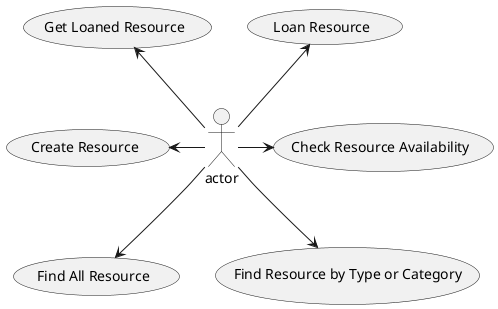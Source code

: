 
@startuml
:actor: -left-> (Create Resource)
:actor: -right-> (Check Resource Availability)
:actor: -up-> (Loan Resource)
:actor: -up-> (Get Loaned Resource)
:actor: -down-> (Find All Resource)
:actor: -down-> (Find Resource by Type or Category)
@enduml



